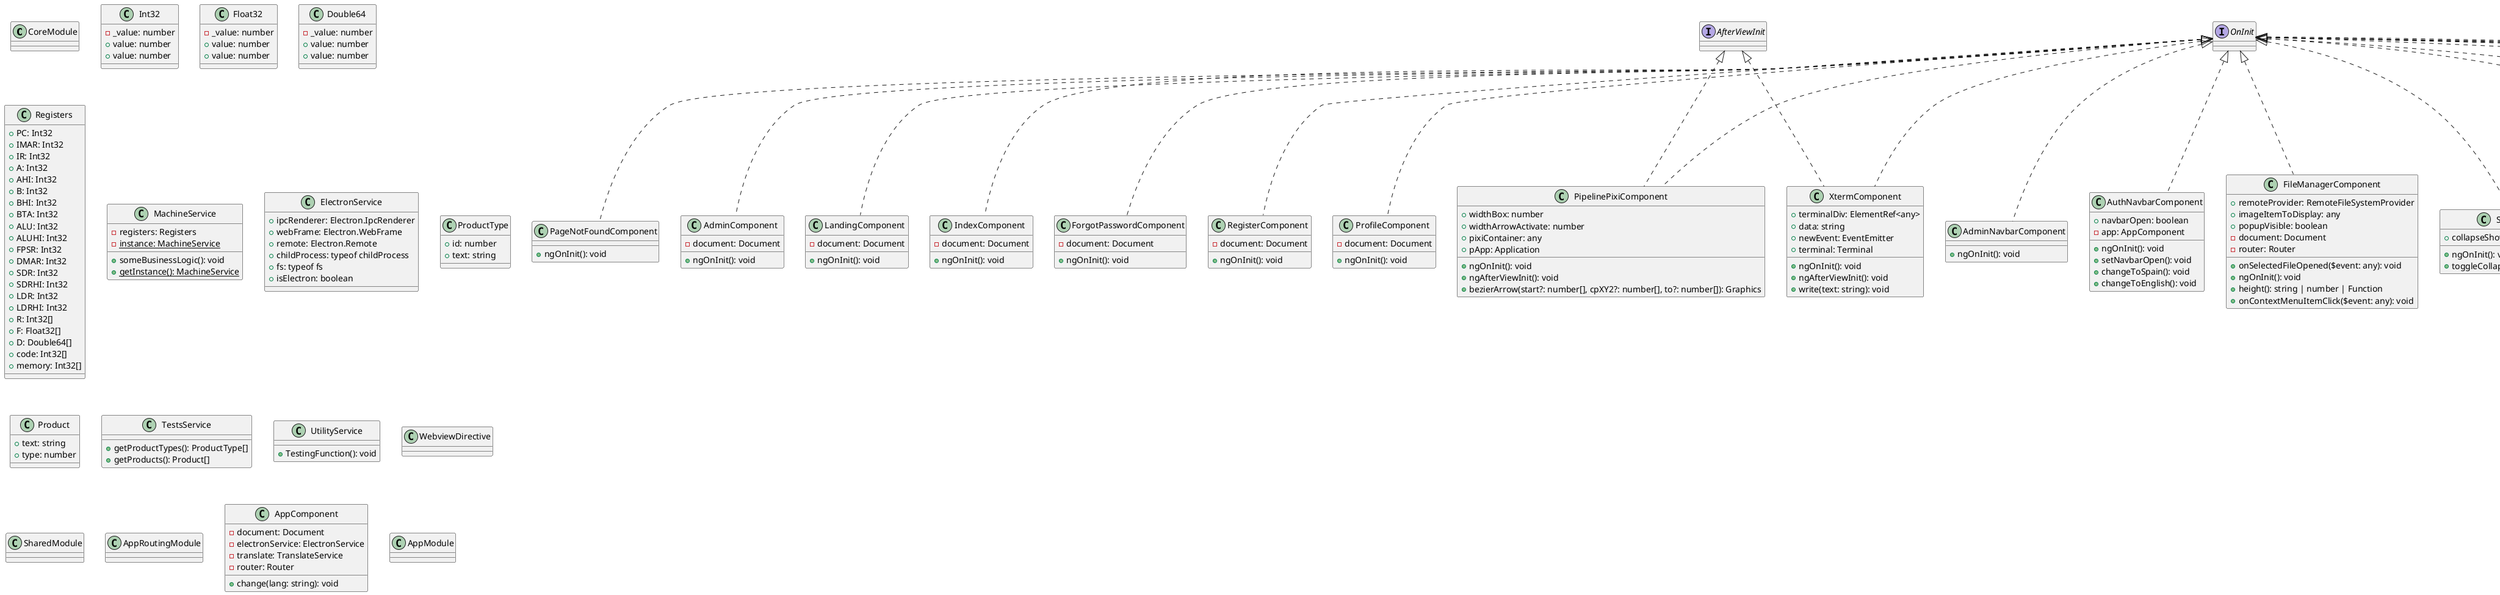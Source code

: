 @startuml
class CoreModule
class Int32 {
    -_value: number
    +value: number
    +value: number
}
class Float32 {
    -_value: number
    +value: number
    +value: number
}
class Double64 {
    -_value: number
    +value: number
    +value: number
}
class Registers {
    +PC: Int32
    +IMAR: Int32
    +IR: Int32
    +A: Int32
    +AHI: Int32
    +B: Int32
    +BHI: Int32
    +BTA: Int32
    +ALU: Int32
    +ALUHI: Int32
    +FPSR: Int32
    +DMAR: Int32
    +SDR: Int32
    +SDRHI: Int32
    +LDR: Int32
    +LDRHI: Int32
    +R: Int32[]
    +F: Float32[]
    +D: Double64[]
    +code: Int32[]
    +memory: Int32[]
}
class MachineService {
    -registers: Registers
    +someBusinessLogic(): void
    -{static} instance: MachineService
    +{static} getInstance(): MachineService
}
class ElectronService {
    +ipcRenderer: Electron.IpcRenderer
    +webFrame: Electron.WebFrame
    +remote: Electron.Remote
    +childProcess: typeof childProcess
    +fs: typeof fs
    +isElectron: boolean
}
class ProductType {
    +id: number
    +text: string
}
class Product {
    +text: string
    +type: number
}
class TestsService {
    +getProductTypes(): ProductType[]
    +getProducts(): Product[]
}
class UtilityService {
    +TestingFunction(): void
}
class PageNotFoundComponent implements OnInit {
    +ngOnInit(): void
}
class WebviewDirective
class SharedModule
class AdminComponent implements OnInit {
    -document: Document
    +ngOnInit(): void
}
class AuthComponent implements OnInit {
    -document: Document
    +ngOnInit(): void
}
class LoginComponent implements OnInit {
    -document: Document
    +ngOnInit(): void
}
class RegisterComponent implements OnInit {
    -document: Document
    +ngOnInit(): void
}
class ForgotPasswordComponent implements OnInit {
    -document: Document
    +ngOnInit(): void
}
class IndexComponent implements OnInit {
    -document: Document
    +ngOnInit(): void
}
class LandingComponent implements OnInit {
    -document: Document
    +ngOnInit(): void
}
class ProfileComponent implements OnInit {
    -document: Document
    +ngOnInit(): void
}
class PipelinePixiComponent implements OnInit, AfterViewInit {
    +widthBox: number
    +widthArrowActivate: number
    +pixiContainer: any
    +pApp: Application
    +ngOnInit(): void
    +ngAfterViewInit(): void
    +bezierArrow(start?: number[], cpXY2?: number[], to?: number[]): Graphics
}
class XtermComponent implements OnInit, AfterViewInit {
    +terminalDiv: ElementRef<any>
    +data: string
    +newEvent: EventEmitter
    +terminal: Terminal
    +ngOnInit(): void
    +ngAfterViewInit(): void
    +write(text: string): void
}
class MonacoEditorComponent implements OnInit {
    +editor: IStandaloneCodeEditor
    +editorOptions_thumder: { theme: string; language: string; }
    +code_asm: string
    +oldDecoration: string[]
    +i: number
    -httpClient: HttpClient
    -monacoLoaderService: MonacoEditorLoaderService
    +ngOnInit(): void
    +onInitEditor($event: any): void
    +addNewDecorator(): void
    -registerMonacoCustomTheme(): void
}
class IDEComponent implements OnInit {
    +monacoEditorComponent: MonacoEditorComponent
    +xtermComponent: XtermComponent
    -document: Document
    +ngOnInit(): void
    +iter(): void
    +toggleModal(): void
}
class FileManagerComponent implements OnInit {
    +remoteProvider: RemoteFileSystemProvider
    +imageItemToDisplay: any
    +popupVisible: boolean
    -document: Document
    -router: Router
    +onSelectedFileOpened($event: any): void
    +ngOnInit(): void
    +height(): string | number | Function
    +onContextMenuItemClick($event: any): void
}
class AppRoutingModule
class AppComponent {
    -document: Document
    -electronService: ElectronService
    -translate: TranslateService
    -router: Router
    +change(lang: string): void
}
class AdminNavbarComponent implements OnInit {
    +ngOnInit(): void
}
class AuthNavbarComponent implements OnInit {
    +navbarOpen: boolean
    -app: AppComponent
    +ngOnInit(): void
    +setNavbarOpen(): void
    +changeToSpain(): void
    +changeToEnglish(): void
}
class FooterAdminComponent implements OnInit {
    +date: number
    +ngOnInit(): void
}
class FooterComponent implements OnInit {
    +date: number
    +version: any
    +ngOnInit(): void
}
class SidebarComponent implements OnInit {
    +collapseShow: string
    +ngOnInit(): void
    +toggleCollapseShow(classes: any): void
}
class AsideLeftComponent implements OnInit {
    +ngOnInit(): void
}
class AsideRightComponent implements OnInit {
    +ngOnInit(): void
}
class DocsComponent implements OnInit {
    +ngOnInit(): void
}
class AppModule
@enduml